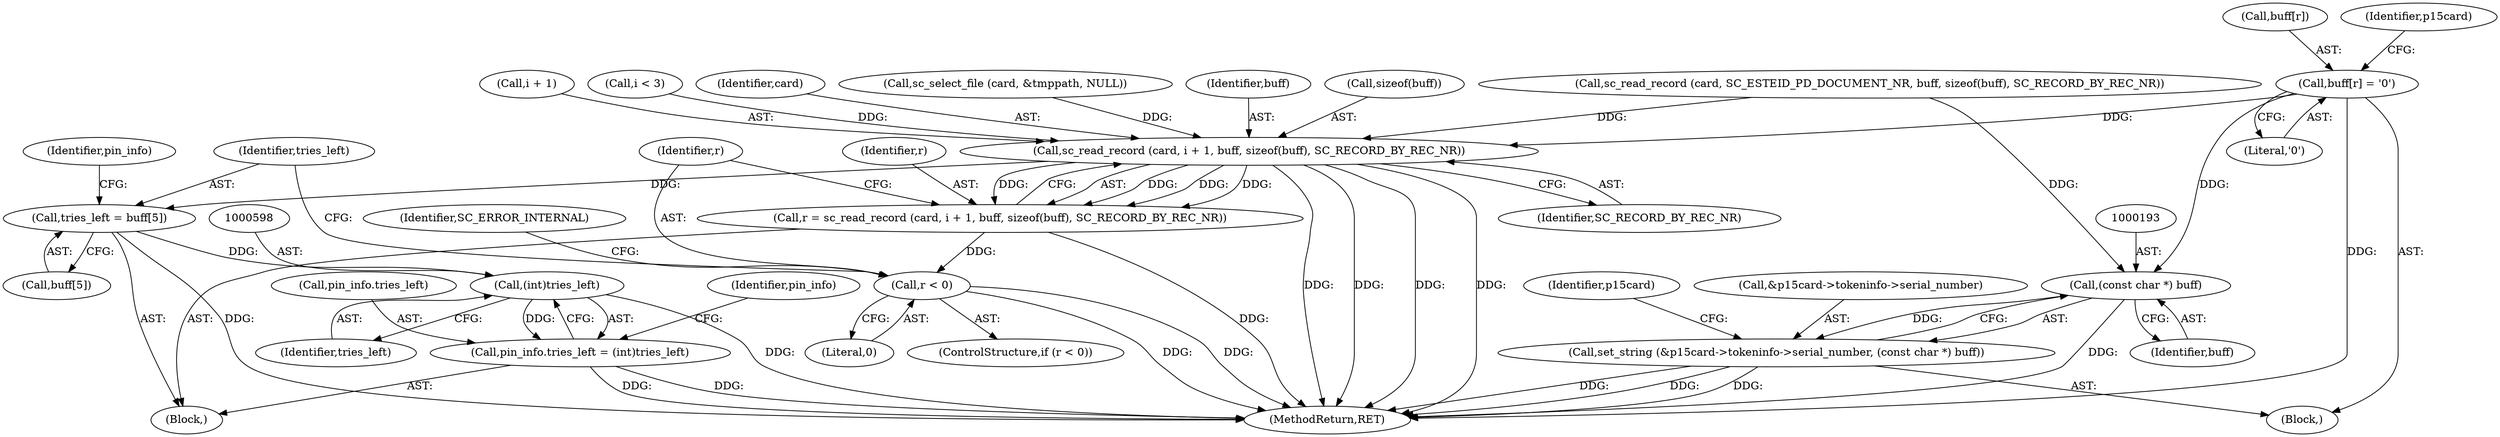digraph "0_OpenSC_360e95d45ac4123255a4c796db96337f332160ad#diff-d643a0fa169471dbf2912f4866dc49c5_4@array" {
"1000180" [label="(Call,buff[r] = '\0')"];
"1000192" [label="(Call,(const char *) buff)"];
"1000185" [label="(Call,set_string (&p15card->tokeninfo->serial_number, (const char *) buff))"];
"1000481" [label="(Call,sc_read_record (card, i + 1, buff, sizeof(buff), SC_RECORD_BY_REC_NR))"];
"1000479" [label="(Call,r = sc_read_record (card, i + 1, buff, sizeof(buff), SC_RECORD_BY_REC_NR))"];
"1000491" [label="(Call,r < 0)"];
"1000496" [label="(Call,tries_left = buff[5])"];
"1000597" [label="(Call,(int)tries_left)"];
"1000593" [label="(Call,pin_info.tries_left = (int)tries_left)"];
"1000428" [label="(Call,sc_select_file (card, &tmppath, NULL))"];
"1000597" [label="(Call,(int)tries_left)"];
"1000498" [label="(Call,buff[5])"];
"1000593" [label="(Call,pin_info.tries_left = (int)tries_left)"];
"1000482" [label="(Identifier,card)"];
"1000194" [label="(Identifier,buff)"];
"1000180" [label="(Call,buff[r] = '\0')"];
"1000166" [label="(Call,sc_read_record (card, SC_ESTEID_PD_DOCUMENT_NR, buff, sizeof(buff), SC_RECORD_BY_REC_NR))"];
"1000111" [label="(Block,)"];
"1000448" [label="(Block,)"];
"1000192" [label="(Call,(const char *) buff)"];
"1000493" [label="(Literal,0)"];
"1000481" [label="(Call,sc_read_record (card, i + 1, buff, sizeof(buff), SC_RECORD_BY_REC_NR))"];
"1000480" [label="(Identifier,r)"];
"1000496" [label="(Call,tries_left = buff[5])"];
"1000495" [label="(Identifier,SC_ERROR_INTERNAL)"];
"1000198" [label="(Identifier,p15card)"];
"1000479" [label="(Call,r = sc_read_record (card, i + 1, buff, sizeof(buff), SC_RECORD_BY_REC_NR))"];
"1000489" [label="(Identifier,SC_RECORD_BY_REC_NR)"];
"1000186" [label="(Call,&p15card->tokeninfo->serial_number)"];
"1000491" [label="(Call,r < 0)"];
"1000602" [label="(Identifier,pin_info)"];
"1000486" [label="(Identifier,buff)"];
"1000181" [label="(Call,buff[r])"];
"1000827" [label="(MethodReturn,RET)"];
"1000487" [label="(Call,sizeof(buff))"];
"1000594" [label="(Call,pin_info.tries_left)"];
"1000599" [label="(Identifier,tries_left)"];
"1000492" [label="(Identifier,r)"];
"1000490" [label="(ControlStructure,if (r < 0))"];
"1000483" [label="(Call,i + 1)"];
"1000185" [label="(Call,set_string (&p15card->tokeninfo->serial_number, (const char *) buff))"];
"1000497" [label="(Identifier,tries_left)"];
"1000184" [label="(Literal,'\0')"];
"1000189" [label="(Identifier,p15card)"];
"1000504" [label="(Identifier,pin_info)"];
"1000443" [label="(Call,i < 3)"];
"1000180" -> "1000111"  [label="AST: "];
"1000180" -> "1000184"  [label="CFG: "];
"1000181" -> "1000180"  [label="AST: "];
"1000184" -> "1000180"  [label="AST: "];
"1000189" -> "1000180"  [label="CFG: "];
"1000180" -> "1000827"  [label="DDG: "];
"1000180" -> "1000192"  [label="DDG: "];
"1000180" -> "1000481"  [label="DDG: "];
"1000192" -> "1000185"  [label="AST: "];
"1000192" -> "1000194"  [label="CFG: "];
"1000193" -> "1000192"  [label="AST: "];
"1000194" -> "1000192"  [label="AST: "];
"1000185" -> "1000192"  [label="CFG: "];
"1000192" -> "1000827"  [label="DDG: "];
"1000192" -> "1000185"  [label="DDG: "];
"1000166" -> "1000192"  [label="DDG: "];
"1000185" -> "1000111"  [label="AST: "];
"1000186" -> "1000185"  [label="AST: "];
"1000198" -> "1000185"  [label="CFG: "];
"1000185" -> "1000827"  [label="DDG: "];
"1000185" -> "1000827"  [label="DDG: "];
"1000185" -> "1000827"  [label="DDG: "];
"1000481" -> "1000479"  [label="AST: "];
"1000481" -> "1000489"  [label="CFG: "];
"1000482" -> "1000481"  [label="AST: "];
"1000483" -> "1000481"  [label="AST: "];
"1000486" -> "1000481"  [label="AST: "];
"1000487" -> "1000481"  [label="AST: "];
"1000489" -> "1000481"  [label="AST: "];
"1000479" -> "1000481"  [label="CFG: "];
"1000481" -> "1000827"  [label="DDG: "];
"1000481" -> "1000827"  [label="DDG: "];
"1000481" -> "1000827"  [label="DDG: "];
"1000481" -> "1000827"  [label="DDG: "];
"1000481" -> "1000479"  [label="DDG: "];
"1000481" -> "1000479"  [label="DDG: "];
"1000481" -> "1000479"  [label="DDG: "];
"1000481" -> "1000479"  [label="DDG: "];
"1000428" -> "1000481"  [label="DDG: "];
"1000443" -> "1000481"  [label="DDG: "];
"1000166" -> "1000481"  [label="DDG: "];
"1000481" -> "1000496"  [label="DDG: "];
"1000479" -> "1000448"  [label="AST: "];
"1000480" -> "1000479"  [label="AST: "];
"1000492" -> "1000479"  [label="CFG: "];
"1000479" -> "1000827"  [label="DDG: "];
"1000479" -> "1000491"  [label="DDG: "];
"1000491" -> "1000490"  [label="AST: "];
"1000491" -> "1000493"  [label="CFG: "];
"1000492" -> "1000491"  [label="AST: "];
"1000493" -> "1000491"  [label="AST: "];
"1000495" -> "1000491"  [label="CFG: "];
"1000497" -> "1000491"  [label="CFG: "];
"1000491" -> "1000827"  [label="DDG: "];
"1000491" -> "1000827"  [label="DDG: "];
"1000496" -> "1000448"  [label="AST: "];
"1000496" -> "1000498"  [label="CFG: "];
"1000497" -> "1000496"  [label="AST: "];
"1000498" -> "1000496"  [label="AST: "];
"1000504" -> "1000496"  [label="CFG: "];
"1000496" -> "1000827"  [label="DDG: "];
"1000496" -> "1000597"  [label="DDG: "];
"1000597" -> "1000593"  [label="AST: "];
"1000597" -> "1000599"  [label="CFG: "];
"1000598" -> "1000597"  [label="AST: "];
"1000599" -> "1000597"  [label="AST: "];
"1000593" -> "1000597"  [label="CFG: "];
"1000597" -> "1000827"  [label="DDG: "];
"1000597" -> "1000593"  [label="DDG: "];
"1000593" -> "1000448"  [label="AST: "];
"1000594" -> "1000593"  [label="AST: "];
"1000602" -> "1000593"  [label="CFG: "];
"1000593" -> "1000827"  [label="DDG: "];
"1000593" -> "1000827"  [label="DDG: "];
}
